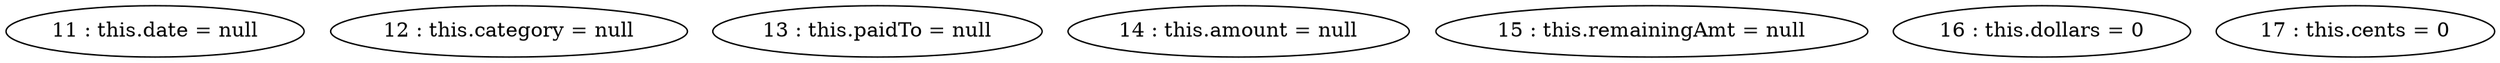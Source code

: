 digraph G {
"11 : this.date = null"
"12 : this.category = null"
"13 : this.paidTo = null"
"14 : this.amount = null"
"15 : this.remainingAmt = null"
"16 : this.dollars = 0"
"17 : this.cents = 0"
}